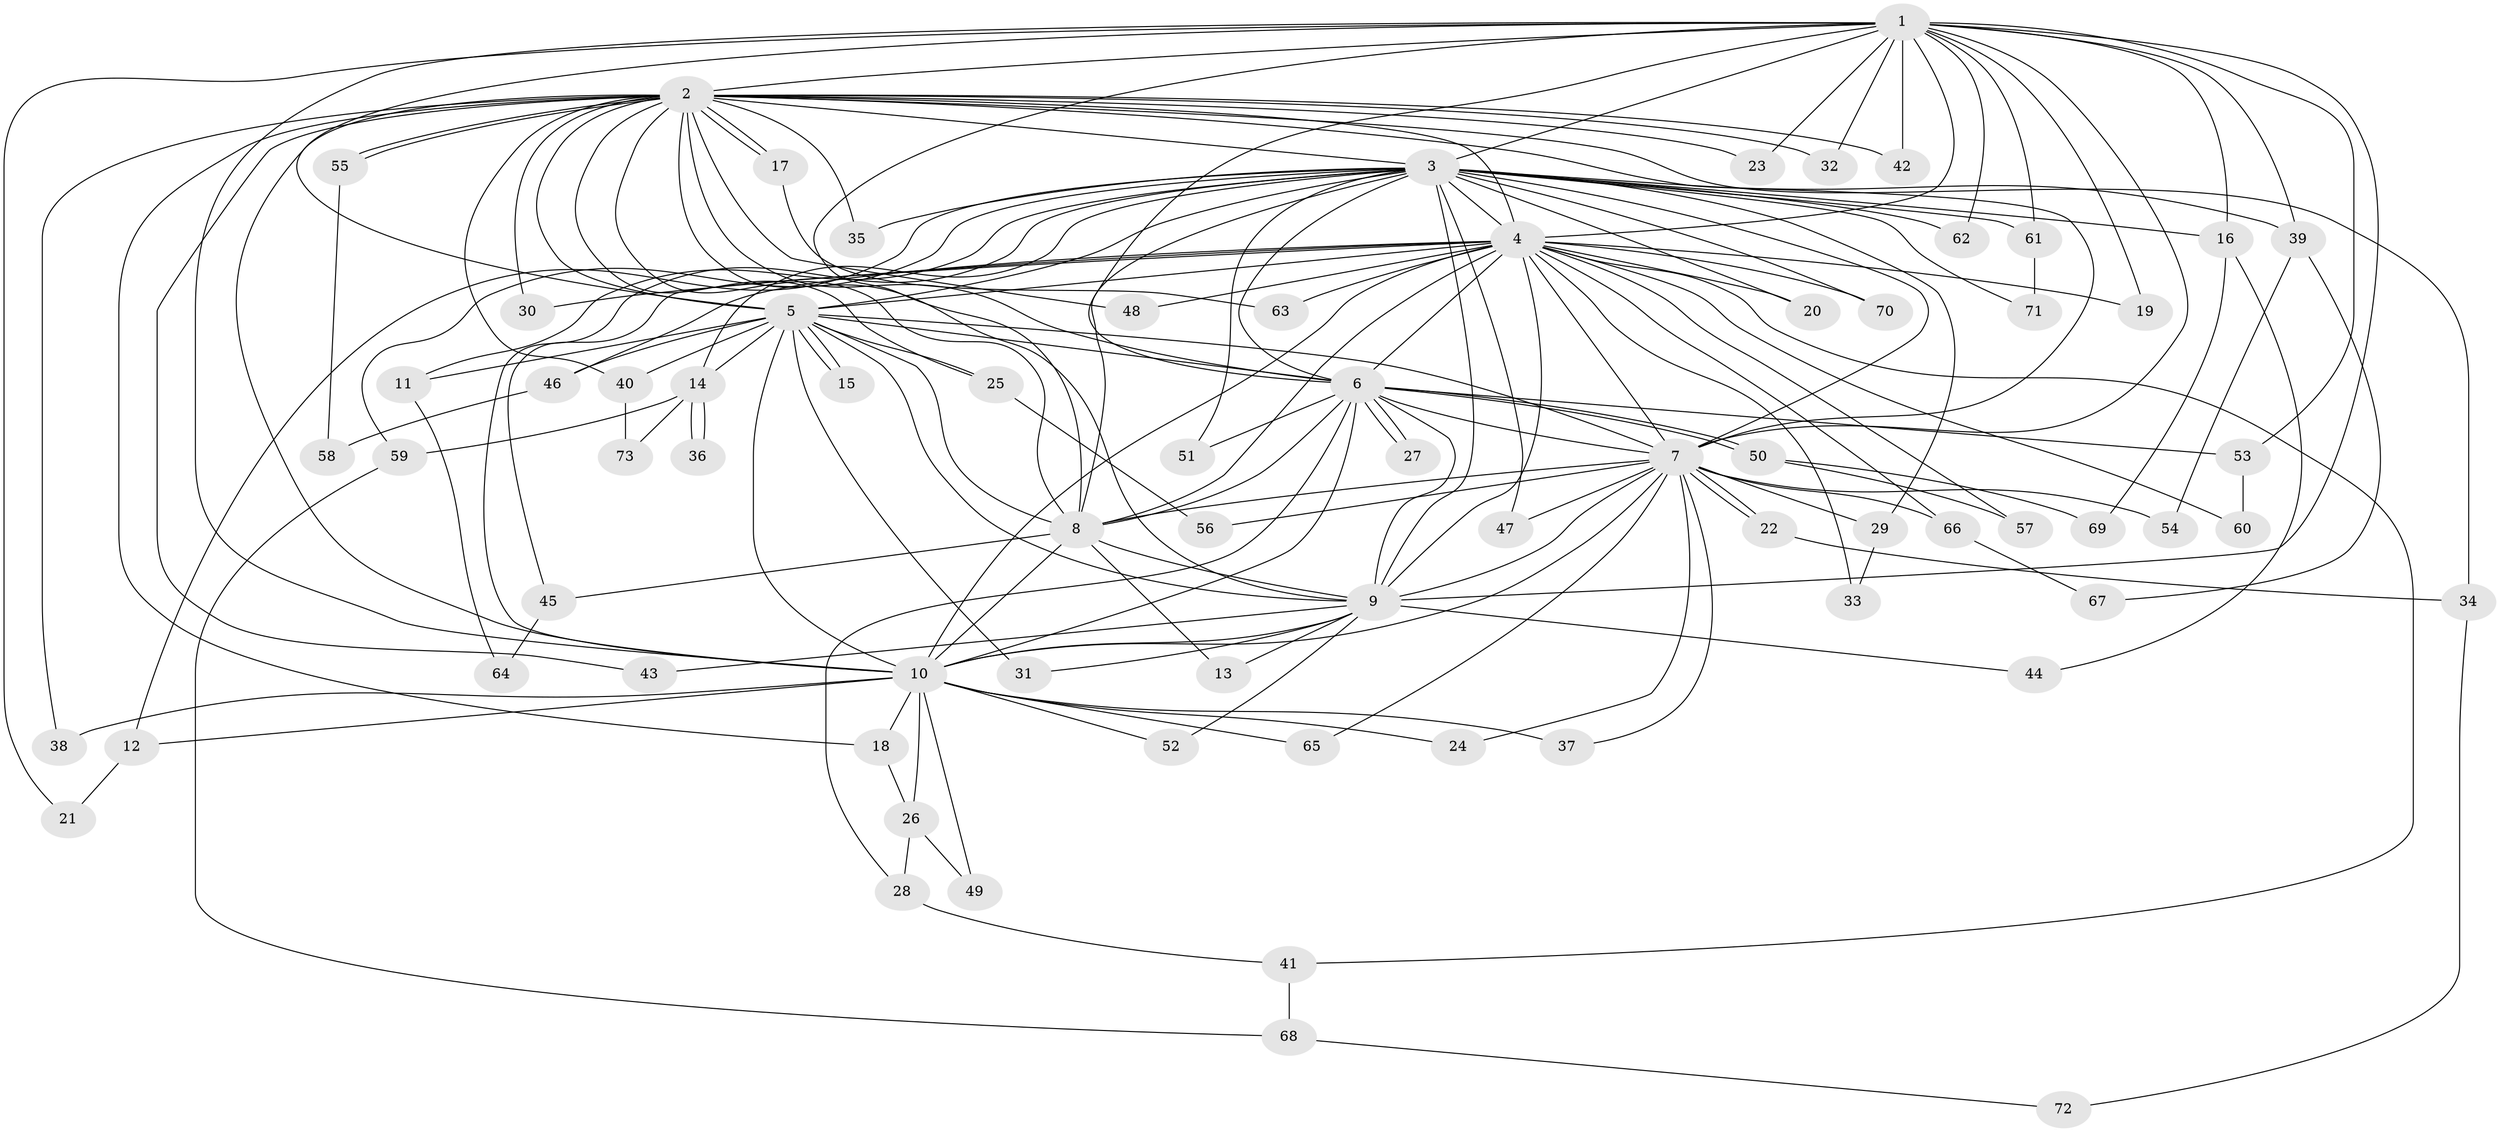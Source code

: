 // coarse degree distribution, {19: 0.034482758620689655, 15: 0.06896551724137931, 10: 0.034482758620689655, 12: 0.034482758620689655, 9: 0.06896551724137931, 8: 0.034482758620689655, 3: 0.27586206896551724, 2: 0.27586206896551724, 6: 0.034482758620689655, 1: 0.10344827586206896, 4: 0.034482758620689655}
// Generated by graph-tools (version 1.1) at 2025/17/03/04/25 18:17:53]
// undirected, 73 vertices, 171 edges
graph export_dot {
graph [start="1"]
  node [color=gray90,style=filled];
  1;
  2;
  3;
  4;
  5;
  6;
  7;
  8;
  9;
  10;
  11;
  12;
  13;
  14;
  15;
  16;
  17;
  18;
  19;
  20;
  21;
  22;
  23;
  24;
  25;
  26;
  27;
  28;
  29;
  30;
  31;
  32;
  33;
  34;
  35;
  36;
  37;
  38;
  39;
  40;
  41;
  42;
  43;
  44;
  45;
  46;
  47;
  48;
  49;
  50;
  51;
  52;
  53;
  54;
  55;
  56;
  57;
  58;
  59;
  60;
  61;
  62;
  63;
  64;
  65;
  66;
  67;
  68;
  69;
  70;
  71;
  72;
  73;
  1 -- 2;
  1 -- 3;
  1 -- 4;
  1 -- 5;
  1 -- 6;
  1 -- 7;
  1 -- 8;
  1 -- 9;
  1 -- 10;
  1 -- 16;
  1 -- 19;
  1 -- 21;
  1 -- 23;
  1 -- 32;
  1 -- 39;
  1 -- 42;
  1 -- 53;
  1 -- 61;
  1 -- 62;
  2 -- 3;
  2 -- 4;
  2 -- 5;
  2 -- 6;
  2 -- 7;
  2 -- 8;
  2 -- 9;
  2 -- 10;
  2 -- 17;
  2 -- 17;
  2 -- 18;
  2 -- 23;
  2 -- 25;
  2 -- 30;
  2 -- 32;
  2 -- 34;
  2 -- 35;
  2 -- 38;
  2 -- 40;
  2 -- 42;
  2 -- 43;
  2 -- 48;
  2 -- 55;
  2 -- 55;
  3 -- 4;
  3 -- 5;
  3 -- 6;
  3 -- 7;
  3 -- 8;
  3 -- 9;
  3 -- 10;
  3 -- 11;
  3 -- 12;
  3 -- 14;
  3 -- 16;
  3 -- 20;
  3 -- 29;
  3 -- 35;
  3 -- 39;
  3 -- 47;
  3 -- 51;
  3 -- 59;
  3 -- 61;
  3 -- 62;
  3 -- 70;
  3 -- 71;
  4 -- 5;
  4 -- 6;
  4 -- 7;
  4 -- 8;
  4 -- 9;
  4 -- 10;
  4 -- 19;
  4 -- 20;
  4 -- 30;
  4 -- 33;
  4 -- 41;
  4 -- 45;
  4 -- 46;
  4 -- 48;
  4 -- 57;
  4 -- 60;
  4 -- 63;
  4 -- 66;
  4 -- 70;
  5 -- 6;
  5 -- 7;
  5 -- 8;
  5 -- 9;
  5 -- 10;
  5 -- 11;
  5 -- 14;
  5 -- 15;
  5 -- 15;
  5 -- 25;
  5 -- 31;
  5 -- 40;
  5 -- 46;
  6 -- 7;
  6 -- 8;
  6 -- 9;
  6 -- 10;
  6 -- 27;
  6 -- 27;
  6 -- 28;
  6 -- 50;
  6 -- 50;
  6 -- 51;
  6 -- 53;
  7 -- 8;
  7 -- 9;
  7 -- 10;
  7 -- 22;
  7 -- 22;
  7 -- 24;
  7 -- 29;
  7 -- 37;
  7 -- 47;
  7 -- 54;
  7 -- 56;
  7 -- 65;
  7 -- 66;
  8 -- 9;
  8 -- 10;
  8 -- 13;
  8 -- 45;
  9 -- 10;
  9 -- 13;
  9 -- 31;
  9 -- 43;
  9 -- 44;
  9 -- 52;
  10 -- 12;
  10 -- 18;
  10 -- 24;
  10 -- 26;
  10 -- 37;
  10 -- 38;
  10 -- 49;
  10 -- 52;
  10 -- 65;
  11 -- 64;
  12 -- 21;
  14 -- 36;
  14 -- 36;
  14 -- 59;
  14 -- 73;
  16 -- 44;
  16 -- 69;
  17 -- 63;
  18 -- 26;
  22 -- 34;
  25 -- 56;
  26 -- 28;
  26 -- 49;
  28 -- 41;
  29 -- 33;
  34 -- 72;
  39 -- 54;
  39 -- 67;
  40 -- 73;
  41 -- 68;
  45 -- 64;
  46 -- 58;
  50 -- 57;
  50 -- 69;
  53 -- 60;
  55 -- 58;
  59 -- 68;
  61 -- 71;
  66 -- 67;
  68 -- 72;
}
